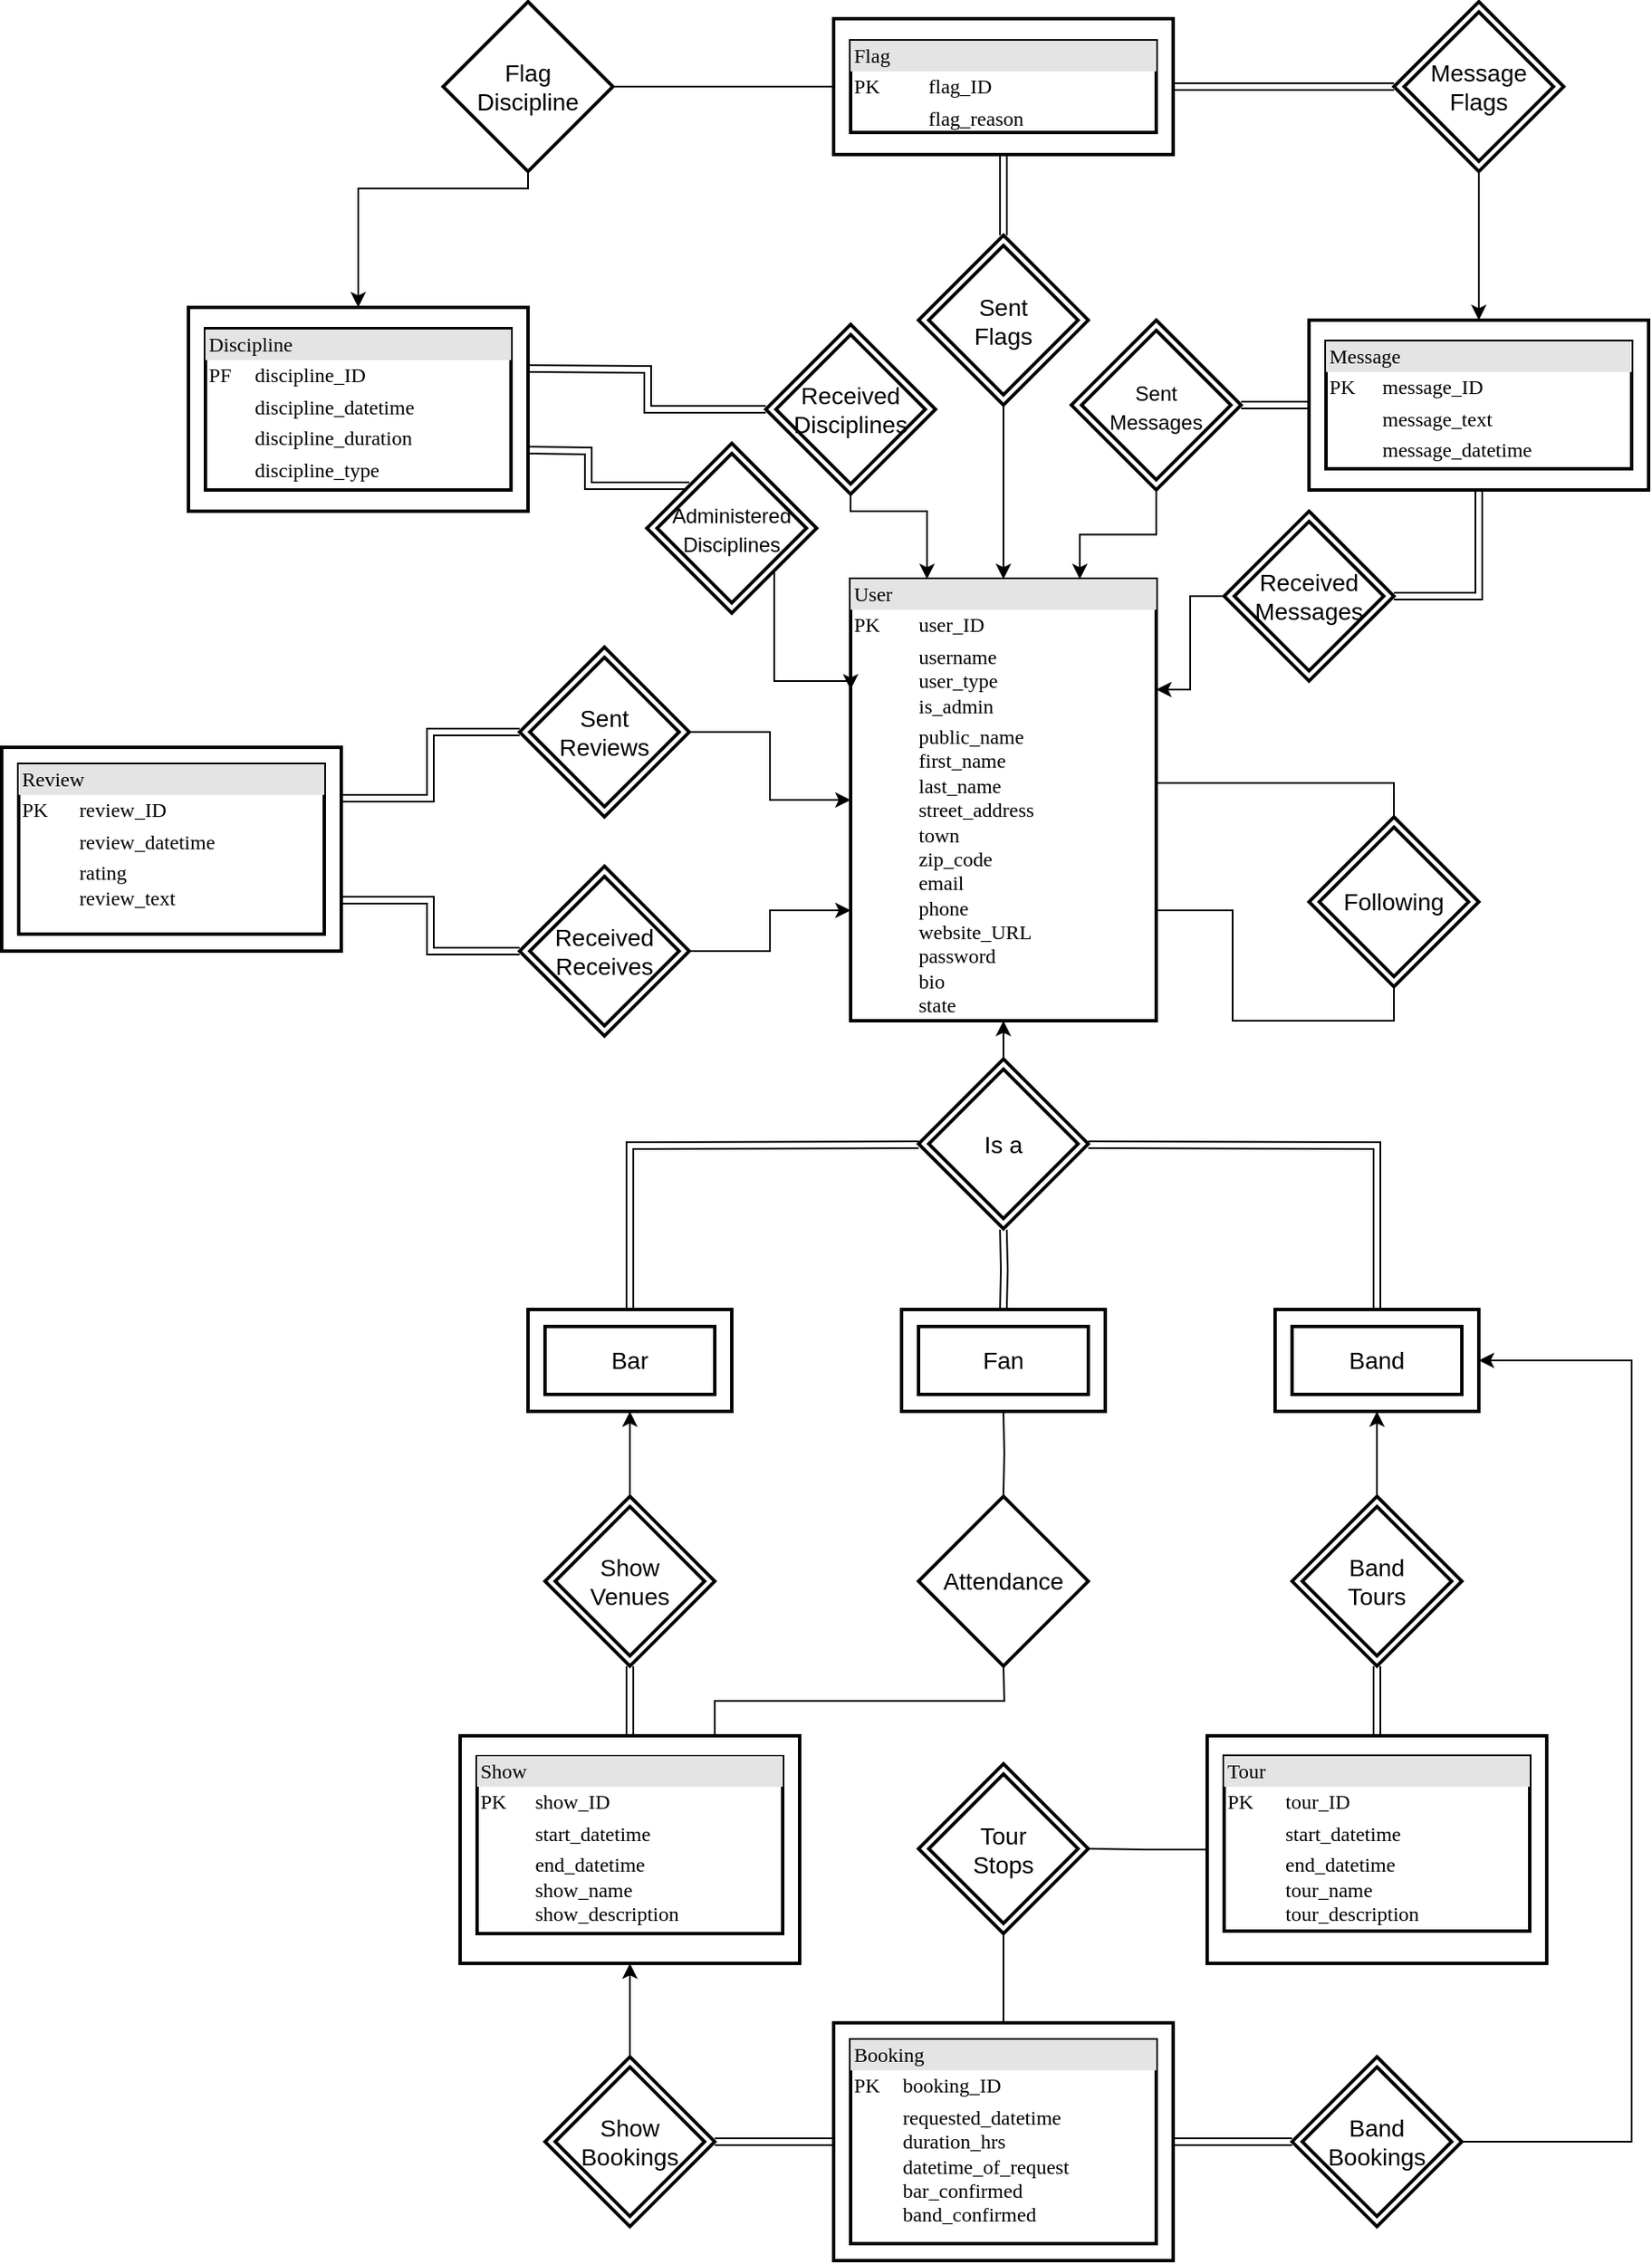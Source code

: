<mxfile pages="1" version="11.2.5" type="device"><diagram name="Page-1" id="2ca16b54-16f6-2749-3443-fa8db7711227"><mxGraphModel dx="2046" dy="1492" grid="1" gridSize="10" guides="1" tooltips="1" connect="1" arrows="1" fold="1" page="1" pageScale="1" pageWidth="1100" pageHeight="850" background="#ffffff" math="0" shadow="0"><root><mxCell id="0"/><mxCell id="1" parent="0"/><mxCell id="hTIE1v8_ieLj_Vp5C5kN-64" style="edgeStyle=orthogonalEdgeStyle;rounded=0;orthogonalLoop=1;jettySize=auto;html=1;exitX=0.5;exitY=1;exitDx=0;exitDy=0;entryX=0.5;entryY=1;entryDx=0;entryDy=0;startArrow=classic;startFill=1;endArrow=none;endFill=0;strokeColor=#000000;" parent="1" source="HLiwEmPvz7JreT5NCyTF-41" target="hTIE1v8_ieLj_Vp5C5kN-63" edge="1"><mxGeometry relative="1" as="geometry"/></mxCell><mxCell id="hTIE1v8_ieLj_Vp5C5kN-43" style="edgeStyle=orthogonalEdgeStyle;rounded=0;orthogonalLoop=1;jettySize=auto;html=1;exitX=0;exitY=0.5;exitDx=0;exitDy=0;entryX=1;entryY=0.5;entryDx=0;entryDy=0;endArrow=none;endFill=0;shape=link;" parent="1" source="uCFvu2t1ZNGnuXDqTGb5-3" edge="1"><mxGeometry relative="1" as="geometry"><mxPoint x="-230" y="-462.5" as="targetPoint"/></mxGeometry></mxCell><mxCell id="HLiwEmPvz7JreT5NCyTF-99" style="edgeStyle=orthogonalEdgeStyle;rounded=0;orthogonalLoop=1;jettySize=auto;html=1;exitX=0;exitY=0.5;exitDx=0;exitDy=0;entryX=1;entryY=0.5;entryDx=0;entryDy=0;endArrow=none;endFill=0;startArrow=classic;startFill=1;" parent="1" source="2ed32ef02a7f4228-8" target="HLiwEmPvz7JreT5NCyTF-88" edge="1"><mxGeometry relative="1" as="geometry"/></mxCell><mxCell id="HLiwEmPvz7JreT5NCyTF-100" style="edgeStyle=orthogonalEdgeStyle;rounded=0;orthogonalLoop=1;jettySize=auto;html=1;exitX=0;exitY=0.75;exitDx=0;exitDy=0;entryX=1;entryY=0.5;entryDx=0;entryDy=0;endArrow=none;endFill=0;startArrow=classic;startFill=1;" parent="1" source="2ed32ef02a7f4228-8" target="hTIE1v8_ieLj_Vp5C5kN-60" edge="1"><mxGeometry relative="1" as="geometry"/></mxCell><mxCell id="2ed32ef02a7f4228-8" value="&lt;div style=&quot;box-sizing: border-box ; width: 100% ; background: #e4e4e4 ; padding: 2px&quot;&gt;User&lt;/div&gt;&lt;table style=&quot;width: 100% ; font-size: 1em&quot; cellpadding=&quot;2&quot; cellspacing=&quot;0&quot;&gt;&lt;tbody&gt;&lt;tr&gt;&lt;td&gt;PK&lt;/td&gt;&lt;td&gt;user_ID&lt;/td&gt;&lt;/tr&gt;&lt;tr&gt;&lt;td&gt;&lt;br&gt;&lt;/td&gt;&lt;td&gt;username&lt;br&gt;user_type&lt;br&gt;is_admin&lt;/td&gt;&lt;/tr&gt;&lt;tr&gt;&lt;td&gt;&lt;/td&gt;&lt;td&gt;public_name&lt;br&gt;first_name&lt;br&gt;last_name&lt;br&gt;street_address&lt;br&gt;town&lt;br&gt;zip_code&lt;br&gt;email&lt;br&gt;phone&lt;br&gt;website_URL&lt;br&gt;password&lt;br&gt;bio&lt;br&gt;state&lt;/td&gt;&lt;/tr&gt;&lt;tr&gt;&lt;td&gt;&lt;/td&gt;&lt;td&gt;&lt;/td&gt;&lt;/tr&gt;&lt;/tbody&gt;&lt;/table&gt;" style="verticalAlign=top;align=left;overflow=fill;html=1;rounded=0;shadow=0;comic=0;labelBackgroundColor=none;strokeColor=#000000;strokeWidth=2;fillColor=#ffffff;fontFamily=Verdana;fontSize=12;fontColor=#000000;" parent="1" vertex="1"><mxGeometry x="-460" y="-360" width="180" height="260" as="geometry"/></mxCell><mxCell id="hTIE1v8_ieLj_Vp5C5kN-73" style="edgeStyle=orthogonalEdgeStyle;shape=link;rounded=0;orthogonalLoop=1;jettySize=auto;html=1;exitX=1;exitY=0.5;exitDx=0;exitDy=0;entryX=0;entryY=0.5;entryDx=0;entryDy=0;startArrow=none;startFill=0;endArrow=classic;endFill=1;strokeColor=#000000;" parent="1" source="HLiwEmPvz7JreT5NCyTF-69" target="hTIE1v8_ieLj_Vp5C5kN-72" edge="1"><mxGeometry relative="1" as="geometry"/></mxCell><mxCell id="9pDllGuzuMR2mAoj5SQd-7" style="edgeStyle=orthogonalEdgeStyle;rounded=0;orthogonalLoop=1;jettySize=auto;html=1;exitX=0.5;exitY=0;exitDx=0;exitDy=0;endArrow=none;endFill=0;startArrow=classic;startFill=1;entryX=0.5;entryY=1;entryDx=0;entryDy=0;" parent="1" source="HLiwEmPvz7JreT5NCyTF-47" target="9pDllGuzuMR2mAoj5SQd-10" edge="1"><mxGeometry relative="1" as="geometry"><mxPoint x="-650" y="-580" as="targetPoint"/><Array as="points"><mxPoint x="-750" y="-590"/><mxPoint x="-650" y="-590"/></Array></mxGeometry></mxCell><mxCell id="hTIE1v8_ieLj_Vp5C5kN-87" style="edgeStyle=orthogonalEdgeStyle;rounded=0;orthogonalLoop=1;jettySize=auto;html=1;exitX=0.75;exitY=0;exitDx=0;exitDy=0;entryX=0.5;entryY=1;entryDx=0;entryDy=0;startArrow=none;startFill=0;endArrow=none;endFill=0;strokeColor=#000000;" parent="1" source="HLiwEmPvz7JreT5NCyTF-63" edge="1"><mxGeometry relative="1" as="geometry"><mxPoint x="-370" y="279" as="targetPoint"/></mxGeometry></mxCell><mxCell id="hTIE1v8_ieLj_Vp5C5kN-79" style="edgeStyle=orthogonalEdgeStyle;rounded=0;orthogonalLoop=1;jettySize=auto;html=1;exitX=0.5;exitY=0;exitDx=0;exitDy=0;entryX=0.5;entryY=1;entryDx=0;entryDy=0;startArrow=none;startFill=0;endArrow=classic;endFill=1;strokeColor=#000000;shape=link;" parent="1" source="HLiwEmPvz7JreT5NCyTF-65" target="hTIE1v8_ieLj_Vp5C5kN-76" edge="1"><mxGeometry relative="1" as="geometry"/></mxCell><mxCell id="hTIE1v8_ieLj_Vp5C5kN-81" style="edgeStyle=orthogonalEdgeStyle;rounded=0;orthogonalLoop=1;jettySize=auto;html=1;exitX=0;exitY=0.5;exitDx=0;exitDy=0;entryX=1;entryY=0.5;entryDx=0;entryDy=0;startArrow=none;startFill=0;endArrow=none;endFill=0;strokeColor=#000000;" parent="1" source="HLiwEmPvz7JreT5NCyTF-65" target="hTIE1v8_ieLj_Vp5C5kN-80" edge="1"><mxGeometry relative="1" as="geometry"/></mxCell><mxCell id="hTIE1v8_ieLj_Vp5C5kN-66" style="edgeStyle=orthogonalEdgeStyle;rounded=0;orthogonalLoop=1;jettySize=auto;html=1;exitX=0.5;exitY=1;exitDx=0;exitDy=0;entryX=0.5;entryY=0;entryDx=0;entryDy=0;startArrow=classic;startFill=1;endArrow=none;endFill=0;strokeColor=#000000;" parent="1" source="HLiwEmPvz7JreT5NCyTF-59" target="hTIE1v8_ieLj_Vp5C5kN-62" edge="1"><mxGeometry relative="1" as="geometry"/></mxCell><mxCell id="hTIE1v8_ieLj_Vp5C5kN-75" style="edgeStyle=orthogonalEdgeStyle;rounded=0;orthogonalLoop=1;jettySize=auto;html=1;exitX=1;exitY=0.5;exitDx=0;exitDy=0;entryX=1;entryY=0.5;entryDx=0;entryDy=0;startArrow=classic;startFill=1;endArrow=none;endFill=0;strokeColor=#000000;" parent="1" source="HLiwEmPvz7JreT5NCyTF-60" target="hTIE1v8_ieLj_Vp5C5kN-72" edge="1"><mxGeometry relative="1" as="geometry"><Array as="points"><mxPoint y="100"/><mxPoint y="560"/></Array></mxGeometry></mxCell><mxCell id="hTIE1v8_ieLj_Vp5C5kN-57" style="edgeStyle=orthogonalEdgeStyle;rounded=0;orthogonalLoop=1;jettySize=auto;html=1;exitX=0.5;exitY=1;exitDx=0;exitDy=0;entryX=0.25;entryY=0;entryDx=0;entryDy=0;startArrow=none;startFill=0;endArrow=classic;endFill=1;" parent="1" source="hTIE1v8_ieLj_Vp5C5kN-48" target="2ed32ef02a7f4228-8" edge="1"><mxGeometry relative="1" as="geometry"><Array as="points"><mxPoint x="-460" y="-400"/><mxPoint x="-415" y="-400"/></Array></mxGeometry></mxCell><mxCell id="hTIE1v8_ieLj_Vp5C5kN-48" value="Received&lt;br&gt;Disciplines" style="shape=rhombus;double=1;strokeWidth=2;fontSize=17;perimeter=rhombusPerimeter;whiteSpace=wrap;html=1;align=center;fontSize=14;" parent="1" vertex="1"><mxGeometry x="-510" y="-510" width="100" height="100" as="geometry"/></mxCell><mxCell id="hTIE1v8_ieLj_Vp5C5kN-58" style="edgeStyle=orthogonalEdgeStyle;rounded=0;orthogonalLoop=1;jettySize=auto;html=1;exitX=0.5;exitY=1;exitDx=0;exitDy=0;entryX=0.75;entryY=0;entryDx=0;entryDy=0;startArrow=none;startFill=0;endArrow=classic;endFill=1;" parent="1" source="hTIE1v8_ieLj_Vp5C5kN-49" target="2ed32ef02a7f4228-8" edge="1"><mxGeometry relative="1" as="geometry"/></mxCell><mxCell id="hTIE1v8_ieLj_Vp5C5kN-49" value="&lt;font style=&quot;font-size: 12px&quot;&gt;Sent&lt;br&gt;Messages&lt;/font&gt;" style="shape=rhombus;double=1;strokeWidth=2;fontSize=17;perimeter=rhombusPerimeter;whiteSpace=wrap;html=1;align=center;fontSize=14;" parent="1" vertex="1"><mxGeometry x="-330" y="-512.5" width="100" height="100" as="geometry"/></mxCell><mxCell id="hTIE1v8_ieLj_Vp5C5kN-51" style="edgeStyle=orthogonalEdgeStyle;rounded=0;orthogonalLoop=1;jettySize=auto;html=1;exitX=0.5;exitY=0;exitDx=0;exitDy=0;entryX=0.5;entryY=1;entryDx=0;entryDy=0;endArrow=classic;endFill=1;strokeColor=#000000;" parent="1" target="2ed32ef02a7f4228-8" edge="1"><mxGeometry relative="1" as="geometry"><mxPoint x="-370" y="-77" as="sourcePoint"/></mxGeometry></mxCell><mxCell id="hTIE1v8_ieLj_Vp5C5kN-52" style="edgeStyle=orthogonalEdgeStyle;rounded=0;orthogonalLoop=1;jettySize=auto;html=1;exitX=0.5;exitY=1;exitDx=0;exitDy=0;entryX=0.5;entryY=0;entryDx=0;entryDy=0;endArrow=classic;endFill=1;shape=link;" parent="1" target="HLiwEmPvz7JreT5NCyTF-57" edge="1"><mxGeometry relative="1" as="geometry"><mxPoint x="-370" y="23" as="sourcePoint"/></mxGeometry></mxCell><mxCell id="hTIE1v8_ieLj_Vp5C5kN-53" style="edgeStyle=orthogonalEdgeStyle;rounded=0;orthogonalLoop=1;jettySize=auto;html=1;exitX=0;exitY=0.5;exitDx=0;exitDy=0;entryX=0.5;entryY=0;entryDx=0;entryDy=0;endArrow=classic;endFill=1;shape=link;" parent="1" target="HLiwEmPvz7JreT5NCyTF-59" edge="1"><mxGeometry relative="1" as="geometry"><mxPoint x="-420" y="-27" as="sourcePoint"/></mxGeometry></mxCell><mxCell id="hTIE1v8_ieLj_Vp5C5kN-54" style="edgeStyle=orthogonalEdgeStyle;rounded=0;orthogonalLoop=1;jettySize=auto;html=1;exitX=1;exitY=0.5;exitDx=0;exitDy=0;entryX=0.5;entryY=0;entryDx=0;entryDy=0;endArrow=classic;endFill=1;shape=link;" parent="1" target="HLiwEmPvz7JreT5NCyTF-60" edge="1"><mxGeometry relative="1" as="geometry"><mxPoint x="-320" y="-27" as="sourcePoint"/></mxGeometry></mxCell><mxCell id="hTIE1v8_ieLj_Vp5C5kN-59" value="Is a" style="shape=rhombus;double=1;strokeWidth=2;fontSize=17;perimeter=rhombusPerimeter;whiteSpace=wrap;html=1;align=center;fontSize=14;" parent="1" vertex="1"><mxGeometry x="-420" y="-77.5" width="100" height="100" as="geometry"/></mxCell><mxCell id="HLiwEmPvz7JreT5NCyTF-93" style="edgeStyle=orthogonalEdgeStyle;shape=link;rounded=0;orthogonalLoop=1;jettySize=auto;html=1;exitX=0;exitY=0.5;exitDx=0;exitDy=0;entryX=0;entryY=0.25;entryDx=0;entryDy=0;" parent="1" source="hTIE1v8_ieLj_Vp5C5kN-60" target="HLiwEmPvz7JreT5NCyTF-40" edge="1"><mxGeometry relative="1" as="geometry"/></mxCell><mxCell id="hTIE1v8_ieLj_Vp5C5kN-60" value="Received&lt;br&gt;Receives" style="shape=rhombus;double=1;strokeWidth=2;fontSize=17;perimeter=rhombusPerimeter;whiteSpace=wrap;html=1;align=center;fontSize=14;" parent="1" vertex="1"><mxGeometry x="-655" y="-191" width="100" height="100" as="geometry"/></mxCell><mxCell id="HLiwEmPvz7JreT5NCyTF-107" style="edgeStyle=orthogonalEdgeStyle;rounded=0;orthogonalLoop=1;jettySize=auto;html=1;exitX=0.5;exitY=1;exitDx=0;exitDy=0;entryX=1;entryY=0.75;entryDx=0;entryDy=0;startArrow=none;startFill=0;endArrow=none;endFill=0;" parent="1" source="hTIE1v8_ieLj_Vp5C5kN-61" target="2ed32ef02a7f4228-8" edge="1"><mxGeometry relative="1" as="geometry"/></mxCell><mxCell id="HLiwEmPvz7JreT5NCyTF-108" style="edgeStyle=orthogonalEdgeStyle;rounded=0;orthogonalLoop=1;jettySize=auto;html=1;exitX=0.5;exitY=0;exitDx=0;exitDy=0;entryX=1;entryY=0.5;entryDx=0;entryDy=0;startArrow=none;startFill=0;endArrow=none;endFill=0;" parent="1" source="hTIE1v8_ieLj_Vp5C5kN-61" target="2ed32ef02a7f4228-8" edge="1"><mxGeometry relative="1" as="geometry"><Array as="points"><mxPoint x="-140" y="-240"/></Array></mxGeometry></mxCell><mxCell id="hTIE1v8_ieLj_Vp5C5kN-61" value="Following" style="shape=rhombus;double=1;strokeWidth=2;fontSize=17;perimeter=rhombusPerimeter;whiteSpace=wrap;html=1;align=center;fontSize=14;" parent="1" vertex="1"><mxGeometry x="-190" y="-220" width="100" height="100" as="geometry"/></mxCell><mxCell id="hTIE1v8_ieLj_Vp5C5kN-68" style="edgeStyle=orthogonalEdgeStyle;shape=link;rounded=0;orthogonalLoop=1;jettySize=auto;html=1;exitX=0.5;exitY=1;exitDx=0;exitDy=0;entryX=0.5;entryY=0;entryDx=0;entryDy=0;startArrow=classic;startFill=1;endArrow=none;endFill=0;strokeColor=#000000;" parent="1" source="hTIE1v8_ieLj_Vp5C5kN-62" target="HLiwEmPvz7JreT5NCyTF-63" edge="1"><mxGeometry relative="1" as="geometry"/></mxCell><mxCell id="hTIE1v8_ieLj_Vp5C5kN-62" value="Show&lt;br&gt;Venues" style="shape=rhombus;double=1;strokeWidth=2;fontSize=17;perimeter=rhombusPerimeter;whiteSpace=wrap;html=1;align=center;fontSize=14;" parent="1" vertex="1"><mxGeometry x="-640" y="180" width="100" height="100" as="geometry"/></mxCell><mxCell id="9pDllGuzuMR2mAoj5SQd-5" style="edgeStyle=orthogonalEdgeStyle;rounded=0;orthogonalLoop=1;jettySize=auto;html=1;exitX=0;exitY=0.5;exitDx=0;exitDy=0;entryX=1;entryY=0.5;entryDx=0;entryDy=0;endArrow=none;endFill=0;shape=link;" parent="1" source="hTIE1v8_ieLj_Vp5C5kN-63" target="HLiwEmPvz7JreT5NCyTF-50" edge="1"><mxGeometry relative="1" as="geometry"/></mxCell><mxCell id="hTIE1v8_ieLj_Vp5C5kN-63" value="Message&lt;br&gt;Flags" style="shape=rhombus;double=1;strokeWidth=2;fontSize=17;perimeter=rhombusPerimeter;whiteSpace=wrap;html=1;align=center;fontSize=14;" parent="1" vertex="1"><mxGeometry x="-140" y="-700" width="100" height="100" as="geometry"/></mxCell><mxCell id="hTIE1v8_ieLj_Vp5C5kN-70" style="edgeStyle=orthogonalEdgeStyle;rounded=0;orthogonalLoop=1;jettySize=auto;html=1;exitX=0.5;exitY=0;exitDx=0;exitDy=0;entryX=0.5;entryY=1;entryDx=0;entryDy=0;startArrow=none;startFill=0;endArrow=classic;endFill=1;strokeColor=#000000;" parent="1" source="hTIE1v8_ieLj_Vp5C5kN-69" target="HLiwEmPvz7JreT5NCyTF-63" edge="1"><mxGeometry relative="1" as="geometry"/></mxCell><mxCell id="hTIE1v8_ieLj_Vp5C5kN-71" style="edgeStyle=orthogonalEdgeStyle;rounded=0;orthogonalLoop=1;jettySize=auto;html=1;exitX=1;exitY=0.5;exitDx=0;exitDy=0;entryX=0;entryY=0.5;entryDx=0;entryDy=0;startArrow=none;startFill=0;endArrow=classic;endFill=1;strokeColor=#000000;shape=link;" parent="1" source="hTIE1v8_ieLj_Vp5C5kN-69" target="HLiwEmPvz7JreT5NCyTF-69" edge="1"><mxGeometry relative="1" as="geometry"/></mxCell><mxCell id="hTIE1v8_ieLj_Vp5C5kN-69" value="Show&lt;br&gt;Bookings" style="shape=rhombus;double=1;strokeWidth=2;fontSize=17;perimeter=rhombusPerimeter;whiteSpace=wrap;html=1;align=center;fontSize=14;" parent="1" vertex="1"><mxGeometry x="-640" y="510" width="100" height="100" as="geometry"/></mxCell><mxCell id="hTIE1v8_ieLj_Vp5C5kN-72" value="Band&lt;br&gt;Bookings" style="shape=rhombus;double=1;strokeWidth=2;fontSize=17;perimeter=rhombusPerimeter;whiteSpace=wrap;html=1;align=center;fontSize=14;" parent="1" vertex="1"><mxGeometry x="-200" y="510" width="100" height="100" as="geometry"/></mxCell><mxCell id="hTIE1v8_ieLj_Vp5C5kN-78" style="edgeStyle=orthogonalEdgeStyle;rounded=0;orthogonalLoop=1;jettySize=auto;html=1;exitX=0.5;exitY=0;exitDx=0;exitDy=0;entryX=0.5;entryY=1;entryDx=0;entryDy=0;startArrow=none;startFill=0;endArrow=classic;endFill=1;strokeColor=#000000;" parent="1" source="hTIE1v8_ieLj_Vp5C5kN-76" target="HLiwEmPvz7JreT5NCyTF-60" edge="1"><mxGeometry relative="1" as="geometry"/></mxCell><mxCell id="hTIE1v8_ieLj_Vp5C5kN-76" value="Band&lt;br&gt;Tours" style="shape=rhombus;double=1;strokeWidth=2;fontSize=17;perimeter=rhombusPerimeter;whiteSpace=wrap;html=1;align=center;fontSize=14;" parent="1" vertex="1"><mxGeometry x="-200" y="180" width="100" height="100" as="geometry"/></mxCell><mxCell id="hTIE1v8_ieLj_Vp5C5kN-80" value="Tour&lt;br&gt;Stops" style="shape=rhombus;double=1;strokeWidth=2;fontSize=17;perimeter=rhombusPerimeter;whiteSpace=wrap;html=1;align=center;fontSize=14;" parent="1" vertex="1"><mxGeometry x="-420" y="337.5" width="100" height="100" as="geometry"/></mxCell><mxCell id="hTIE1v8_ieLj_Vp5C5kN-88" style="edgeStyle=orthogonalEdgeStyle;rounded=0;orthogonalLoop=1;jettySize=auto;html=1;exitX=0.5;exitY=0;exitDx=0;exitDy=0;entryX=0.5;entryY=1;entryDx=0;entryDy=0;startArrow=none;startFill=0;endArrow=none;endFill=0;strokeColor=#000000;" parent="1" target="HLiwEmPvz7JreT5NCyTF-57" edge="1"><mxGeometry relative="1" as="geometry"><mxPoint x="-370" y="179" as="sourcePoint"/></mxGeometry></mxCell><mxCell id="hTIE1v8_ieLj_Vp5C5kN-89" value="Attendance" style="shape=rhombus;strokeWidth=2;fontSize=17;perimeter=rhombusPerimeter;whiteSpace=wrap;html=1;align=center;fontSize=14;" parent="1" vertex="1"><mxGeometry x="-420" y="180" width="100" height="100" as="geometry"/></mxCell><mxCell id="9pDllGuzuMR2mAoj5SQd-8" style="edgeStyle=orthogonalEdgeStyle;rounded=0;orthogonalLoop=1;jettySize=auto;html=1;entryX=0;entryY=0.5;entryDx=0;entryDy=0;endArrow=none;endFill=0;exitX=1;exitY=0.5;exitDx=0;exitDy=0;" parent="1" source="9pDllGuzuMR2mAoj5SQd-10" target="HLiwEmPvz7JreT5NCyTF-50" edge="1"><mxGeometry relative="1" as="geometry"><mxPoint x="-570" y="-650" as="sourcePoint"/></mxGeometry></mxCell><mxCell id="9pDllGuzuMR2mAoj5SQd-10" value="Flag&lt;br&gt;Discipline" style="shape=rhombus;strokeWidth=2;fontSize=17;perimeter=rhombusPerimeter;whiteSpace=wrap;html=1;align=center;fontSize=14;" parent="1" vertex="1"><mxGeometry x="-700" y="-700" width="100" height="100" as="geometry"/></mxCell><mxCell id="HLiwEmPvz7JreT5NCyTF-72" value="" style="group" parent="1" vertex="1" connectable="0"><mxGeometry x="-210" y="70" width="120" height="60" as="geometry"/></mxCell><mxCell id="hTIE1v8_ieLj_Vp5C5kN-20" value="Band" style="strokeWidth=2;whiteSpace=wrap;html=1;align=center;fontSize=14;" parent="HLiwEmPvz7JreT5NCyTF-72" vertex="1"><mxGeometry x="10" y="10" width="100" height="40" as="geometry"/></mxCell><mxCell id="HLiwEmPvz7JreT5NCyTF-60" value="" style="rounded=0;whiteSpace=wrap;html=1;shadow=0;glass=0;comic=0;strokeColor=#000000;strokeWidth=2;fillColor=none;" parent="HLiwEmPvz7JreT5NCyTF-72" vertex="1"><mxGeometry width="120" height="60" as="geometry"/></mxCell><mxCell id="HLiwEmPvz7JreT5NCyTF-73" value="" style="group" parent="1" vertex="1" connectable="0"><mxGeometry x="-430" y="70" width="120" height="60" as="geometry"/></mxCell><mxCell id="hTIE1v8_ieLj_Vp5C5kN-19" value="Fan" style="strokeWidth=2;whiteSpace=wrap;html=1;align=center;fontSize=14;" parent="HLiwEmPvz7JreT5NCyTF-73" vertex="1"><mxGeometry x="10" y="10" width="100" height="40" as="geometry"/></mxCell><mxCell id="HLiwEmPvz7JreT5NCyTF-57" value="" style="rounded=0;whiteSpace=wrap;html=1;shadow=0;glass=0;comic=0;strokeColor=#000000;strokeWidth=2;fillColor=none;" parent="HLiwEmPvz7JreT5NCyTF-73" vertex="1"><mxGeometry width="120" height="60" as="geometry"/></mxCell><mxCell id="HLiwEmPvz7JreT5NCyTF-74" value="" style="group" parent="1" vertex="1" connectable="0"><mxGeometry x="-650" y="70" width="120" height="60" as="geometry"/></mxCell><mxCell id="hTIE1v8_ieLj_Vp5C5kN-18" value="Bar" style="strokeWidth=2;whiteSpace=wrap;html=1;align=center;fontSize=14;" parent="HLiwEmPvz7JreT5NCyTF-74" vertex="1"><mxGeometry x="10" y="10" width="100" height="40" as="geometry"/></mxCell><mxCell id="HLiwEmPvz7JreT5NCyTF-59" value="" style="rounded=0;whiteSpace=wrap;html=1;shadow=0;glass=0;comic=0;strokeColor=#000000;strokeWidth=2;fillColor=none;" parent="HLiwEmPvz7JreT5NCyTF-74" vertex="1"><mxGeometry width="120" height="60" as="geometry"/></mxCell><mxCell id="HLiwEmPvz7JreT5NCyTF-78" value="" style="group" parent="1" vertex="1" connectable="0"><mxGeometry x="-850" y="-520" width="200" height="120" as="geometry"/></mxCell><mxCell id="HLiwEmPvz7JreT5NCyTF-47" value="" style="rounded=0;whiteSpace=wrap;html=1;shadow=0;glass=0;comic=0;strokeColor=#000000;fillColor=none;aspect=fixed;" parent="HLiwEmPvz7JreT5NCyTF-78" vertex="1"><mxGeometry width="200" height="120" as="geometry"/></mxCell><mxCell id="HLiwEmPvz7JreT5NCyTF-48" value="" style="group;fontStyle=4;aspect=fixed;strokeWidth=2;strokeColor=#000000;" parent="HLiwEmPvz7JreT5NCyTF-78" vertex="1" connectable="0"><mxGeometry width="200" height="120" as="geometry"/></mxCell><mxCell id="uCFvu2t1ZNGnuXDqTGb5-9" value="&lt;div style=&quot;box-sizing: border-box ; width: 100% ; background: #e4e4e4 ; padding: 2px&quot;&gt;Discipline&lt;/div&gt;&lt;table style=&quot;width: 100% ; font-size: 1em&quot; cellpadding=&quot;2&quot; cellspacing=&quot;0&quot;&gt;&lt;tbody&gt;&lt;tr&gt;&lt;td&gt;PF&lt;/td&gt;&lt;td&gt;discipline_ID&lt;/td&gt;&lt;/tr&gt;&lt;tr&gt;&lt;td&gt;&lt;br&gt;&lt;/td&gt;&lt;td&gt;discipline_datetime&lt;br&gt;&lt;/td&gt;&lt;/tr&gt;&lt;tr&gt;&lt;td&gt;&lt;br&gt;&lt;/td&gt;&lt;td&gt;discipline_duration&lt;br&gt;&lt;/td&gt;&lt;/tr&gt;&lt;tr&gt;&lt;td&gt;&lt;br&gt;&lt;/td&gt;&lt;td&gt;discipline_type&lt;br&gt;&lt;/td&gt;&lt;/tr&gt;&lt;tr&gt;&lt;td&gt;&lt;br&gt;&lt;/td&gt;&lt;td&gt;&lt;br&gt;&lt;/td&gt;&lt;/tr&gt;&lt;tr&gt;&lt;td&gt;&lt;br&gt;&lt;/td&gt;&lt;td&gt;&lt;br&gt;&lt;/td&gt;&lt;/tr&gt;&lt;/tbody&gt;&lt;/table&gt;" style="verticalAlign=top;align=left;overflow=fill;html=1;rounded=0;shadow=0;comic=0;labelBackgroundColor=none;strokeColor=#000000;strokeWidth=2;fillColor=#ffffff;fontFamily=Verdana;fontSize=12;fontColor=#000000;aspect=fixed;" parent="HLiwEmPvz7JreT5NCyTF-78" vertex="1"><mxGeometry x="10" y="12.5" width="180" height="95" as="geometry"/></mxCell><mxCell id="HLiwEmPvz7JreT5NCyTF-79" value="" style="group" parent="1" vertex="1" connectable="0"><mxGeometry x="-190" y="-512.5" width="200" height="100" as="geometry"/></mxCell><mxCell id="HLiwEmPvz7JreT5NCyTF-77" value="" style="group" parent="HLiwEmPvz7JreT5NCyTF-79" vertex="1" connectable="0"><mxGeometry width="200" height="100" as="geometry"/></mxCell><mxCell id="HLiwEmPvz7JreT5NCyTF-45" value="" style="group;strokeColor=#000000;" parent="HLiwEmPvz7JreT5NCyTF-77" vertex="1" connectable="0"><mxGeometry width="200" height="100" as="geometry"/></mxCell><mxCell id="HLiwEmPvz7JreT5NCyTF-41" value="" style="rounded=0;whiteSpace=wrap;html=1;shadow=0;glass=0;comic=0;direction=west;strokeWidth=2;" parent="HLiwEmPvz7JreT5NCyTF-77" vertex="1"><mxGeometry width="200" height="100" as="geometry"/></mxCell><mxCell id="uCFvu2t1ZNGnuXDqTGb5-3" value="&lt;div style=&quot;box-sizing: border-box ; width: 100% ; background: #e4e4e4 ; padding: 2px&quot;&gt;Message&lt;/div&gt;&lt;table style=&quot;width: 100% ; font-size: 1em&quot; cellpadding=&quot;2&quot; cellspacing=&quot;0&quot;&gt;&lt;tbody&gt;&lt;tr&gt;&lt;td&gt;PK&lt;/td&gt;&lt;td&gt;message_ID&lt;/td&gt;&lt;/tr&gt;&lt;tr&gt;&lt;td&gt;&lt;br&gt;&lt;/td&gt;&lt;td&gt;message_text&lt;/td&gt;&lt;/tr&gt;&lt;tr&gt;&lt;td&gt;&lt;br&gt;&lt;/td&gt;&lt;td&gt;message_datetime&lt;br&gt;&lt;/td&gt;&lt;/tr&gt;&lt;tr&gt;&lt;td&gt;&lt;br&gt;&lt;/td&gt;&lt;td&gt;&lt;br&gt;&lt;/td&gt;&lt;/tr&gt;&lt;tr&gt;&lt;td&gt;&lt;br&gt;&lt;/td&gt;&lt;td&gt;&lt;br&gt;&lt;/td&gt;&lt;/tr&gt;&lt;/tbody&gt;&lt;/table&gt;" style="verticalAlign=top;align=left;overflow=fill;html=1;rounded=0;shadow=0;comic=0;labelBackgroundColor=none;strokeColor=#000000;strokeWidth=2;fillColor=#ffffff;fontFamily=Verdana;fontSize=12;fontColor=#000000;perimeterSpacing=0;glass=0;portConstraintRotation=0;" parent="HLiwEmPvz7JreT5NCyTF-77" vertex="1"><mxGeometry x="10" y="12.5" width="180" height="75" as="geometry"/></mxCell><mxCell id="HLiwEmPvz7JreT5NCyTF-80" value="" style="group" parent="1" vertex="1" connectable="0"><mxGeometry x="-960" y="-261" width="200" height="120" as="geometry"/></mxCell><mxCell id="HLiwEmPvz7JreT5NCyTF-40" value="" style="rounded=0;whiteSpace=wrap;html=1;shadow=0;glass=0;comic=0;direction=west;strokeWidth=2;" parent="HLiwEmPvz7JreT5NCyTF-80" vertex="1"><mxGeometry width="200" height="120" as="geometry"/></mxCell><mxCell id="uCFvu2t1ZNGnuXDqTGb5-2" value="&lt;div style=&quot;box-sizing: border-box ; width: 100% ; background: #e4e4e4 ; padding: 2px&quot;&gt;Review&lt;/div&gt;&lt;table style=&quot;width: 100% ; font-size: 1em&quot; cellpadding=&quot;2&quot; cellspacing=&quot;0&quot;&gt;&lt;tbody&gt;&lt;tr&gt;&lt;td&gt;PK&lt;/td&gt;&lt;td&gt;review_ID&lt;/td&gt;&lt;/tr&gt;&lt;tr&gt;&lt;td&gt;&lt;br&gt;&lt;/td&gt;&lt;td&gt;review_datetime&lt;/td&gt;&lt;/tr&gt;&lt;tr&gt;&lt;td&gt;&lt;br&gt;&lt;/td&gt;&lt;td&gt;rating&lt;br&gt;review_text&lt;br&gt;&lt;br&gt;&lt;/td&gt;&lt;/tr&gt;&lt;tr&gt;&lt;td&gt;&lt;br&gt;&lt;/td&gt;&lt;td&gt;&lt;br&gt;&lt;/td&gt;&lt;/tr&gt;&lt;tr&gt;&lt;td&gt;&lt;br&gt;&lt;/td&gt;&lt;td&gt;&lt;br&gt;&lt;/td&gt;&lt;/tr&gt;&lt;/tbody&gt;&lt;/table&gt;" style="verticalAlign=top;align=left;overflow=fill;html=1;rounded=0;shadow=0;comic=0;labelBackgroundColor=none;strokeColor=#000000;strokeWidth=2;fillColor=#ffffff;fontFamily=Verdana;fontSize=12;fontColor=#000000;" parent="HLiwEmPvz7JreT5NCyTF-80" vertex="1"><mxGeometry x="10" y="10" width="180" height="100" as="geometry"/></mxCell><mxCell id="HLiwEmPvz7JreT5NCyTF-81" value="" style="group" parent="1" vertex="1" connectable="0"><mxGeometry x="-470" y="-690" width="200" height="80" as="geometry"/></mxCell><mxCell id="uCFvu2t1ZNGnuXDqTGb5-8" value="&lt;div style=&quot;box-sizing: border-box ; width: 100% ; background: #e4e4e4 ; padding: 2px&quot;&gt;Flag&lt;/div&gt;&lt;table style=&quot;width: 100% ; font-size: 1em&quot; cellpadding=&quot;2&quot; cellspacing=&quot;0&quot;&gt;&lt;tbody&gt;&lt;tr&gt;&lt;td&gt;PK&lt;/td&gt;&lt;td&gt;flag_ID&lt;/td&gt;&lt;/tr&gt;&lt;tr&gt;&lt;td&gt;&lt;br&gt;&lt;/td&gt;&lt;td&gt;flag_reason&lt;/td&gt;&lt;/tr&gt;&lt;tr&gt;&lt;td&gt;&lt;br&gt;&lt;/td&gt;&lt;td&gt;&lt;br&gt;&lt;/td&gt;&lt;/tr&gt;&lt;tr&gt;&lt;td&gt;&lt;br&gt;&lt;/td&gt;&lt;td&gt;&lt;br&gt;&lt;/td&gt;&lt;/tr&gt;&lt;tr&gt;&lt;td&gt;&lt;br&gt;&lt;/td&gt;&lt;td&gt;&lt;br&gt;&lt;/td&gt;&lt;/tr&gt;&lt;/tbody&gt;&lt;/table&gt;" style="verticalAlign=top;align=left;overflow=fill;html=1;rounded=0;shadow=0;comic=0;labelBackgroundColor=none;strokeColor=#000000;strokeWidth=2;fillColor=#ffffff;fontFamily=Verdana;fontSize=12;fontColor=#000000;" parent="HLiwEmPvz7JreT5NCyTF-81" vertex="1"><mxGeometry x="10" y="13" width="180" height="54" as="geometry"/></mxCell><mxCell id="HLiwEmPvz7JreT5NCyTF-50" value="" style="rounded=0;whiteSpace=wrap;html=1;shadow=0;glass=0;comic=0;strokeColor=#000000;fillColor=none;strokeWidth=2;" parent="HLiwEmPvz7JreT5NCyTF-81" vertex="1"><mxGeometry width="200" height="80" as="geometry"/></mxCell><mxCell id="HLiwEmPvz7JreT5NCyTF-86" style="edgeStyle=orthogonalEdgeStyle;rounded=0;orthogonalLoop=1;jettySize=auto;html=1;exitX=0.5;exitY=0;exitDx=0;exitDy=0;entryX=0.5;entryY=1;entryDx=0;entryDy=0;shape=link;" parent="1" source="HLiwEmPvz7JreT5NCyTF-85" target="HLiwEmPvz7JreT5NCyTF-50" edge="1"><mxGeometry relative="1" as="geometry"/></mxCell><mxCell id="HLiwEmPvz7JreT5NCyTF-87" style="edgeStyle=orthogonalEdgeStyle;rounded=0;orthogonalLoop=1;jettySize=auto;html=1;exitX=0.5;exitY=1;exitDx=0;exitDy=0;entryX=0.5;entryY=0;entryDx=0;entryDy=0;" parent="1" source="HLiwEmPvz7JreT5NCyTF-85" target="2ed32ef02a7f4228-8" edge="1"><mxGeometry relative="1" as="geometry"/></mxCell><mxCell id="HLiwEmPvz7JreT5NCyTF-85" value="Sent&lt;br&gt;Flags" style="shape=rhombus;double=1;strokeWidth=2;fontSize=17;perimeter=rhombusPerimeter;whiteSpace=wrap;html=1;align=center;fontSize=14;" parent="1" vertex="1"><mxGeometry x="-420" y="-562.5" width="100" height="100" as="geometry"/></mxCell><mxCell id="HLiwEmPvz7JreT5NCyTF-92" style="edgeStyle=orthogonalEdgeStyle;rounded=0;orthogonalLoop=1;jettySize=auto;html=1;exitX=0;exitY=0.5;exitDx=0;exitDy=0;entryX=0;entryY=0.75;entryDx=0;entryDy=0;shape=link;" parent="1" source="HLiwEmPvz7JreT5NCyTF-88" target="HLiwEmPvz7JreT5NCyTF-40" edge="1"><mxGeometry relative="1" as="geometry"/></mxCell><mxCell id="HLiwEmPvz7JreT5NCyTF-88" value="Sent&lt;br&gt;Reviews" style="shape=rhombus;double=1;strokeWidth=2;fontSize=17;perimeter=rhombusPerimeter;whiteSpace=wrap;html=1;align=center;fontSize=14;" parent="1" vertex="1"><mxGeometry x="-655" y="-320" width="100" height="100" as="geometry"/></mxCell><mxCell id="HLiwEmPvz7JreT5NCyTF-102" style="edgeStyle=orthogonalEdgeStyle;rounded=0;orthogonalLoop=1;jettySize=auto;html=1;entryX=0;entryY=0.5;entryDx=0;entryDy=0;startArrow=classic;startFill=1;endArrow=none;endFill=0;shape=link;" parent="1" target="hTIE1v8_ieLj_Vp5C5kN-48" edge="1"><mxGeometry relative="1" as="geometry"><mxPoint x="-650" y="-484" as="sourcePoint"/></mxGeometry></mxCell><mxCell id="HLiwEmPvz7JreT5NCyTF-104" style="edgeStyle=orthogonalEdgeStyle;shape=link;rounded=0;orthogonalLoop=1;jettySize=auto;html=1;exitX=0;exitY=0;exitDx=0;exitDy=0;startArrow=classic;startFill=1;endArrow=none;endFill=0;" parent="1" source="HLiwEmPvz7JreT5NCyTF-103" edge="1"><mxGeometry relative="1" as="geometry"><mxPoint x="-650" y="-436" as="targetPoint"/></mxGeometry></mxCell><mxCell id="HLiwEmPvz7JreT5NCyTF-105" style="edgeStyle=orthogonalEdgeStyle;rounded=0;orthogonalLoop=1;jettySize=auto;html=1;exitX=1;exitY=1;exitDx=0;exitDy=0;entryX=0;entryY=0.25;entryDx=0;entryDy=0;startArrow=none;startFill=0;endArrow=classic;endFill=1;" parent="1" source="HLiwEmPvz7JreT5NCyTF-103" target="2ed32ef02a7f4228-8" edge="1"><mxGeometry relative="1" as="geometry"><Array as="points"><mxPoint x="-505" y="-300"/></Array></mxGeometry></mxCell><mxCell id="HLiwEmPvz7JreT5NCyTF-103" value="&lt;font style=&quot;font-size: 12px&quot;&gt;&lt;font&gt;Administered&lt;/font&gt;&lt;br&gt;Disciplines&lt;/font&gt;" style="shape=rhombus;double=1;strokeWidth=2;fontSize=17;perimeter=rhombusPerimeter;whiteSpace=wrap;html=1;align=center;fontSize=14;" parent="1" vertex="1"><mxGeometry x="-580" y="-440" width="100" height="100" as="geometry"/></mxCell><mxCell id="HLiwEmPvz7JreT5NCyTF-110" style="edgeStyle=orthogonalEdgeStyle;rounded=0;orthogonalLoop=1;jettySize=auto;html=1;exitX=0;exitY=0.5;exitDx=0;exitDy=0;entryX=1;entryY=0.25;entryDx=0;entryDy=0;startArrow=none;startFill=0;endArrow=classic;endFill=1;" parent="1" source="HLiwEmPvz7JreT5NCyTF-109" target="2ed32ef02a7f4228-8" edge="1"><mxGeometry relative="1" as="geometry"/></mxCell><mxCell id="HLiwEmPvz7JreT5NCyTF-112" style="edgeStyle=orthogonalEdgeStyle;shape=link;rounded=0;orthogonalLoop=1;jettySize=auto;html=1;exitX=1;exitY=0.5;exitDx=0;exitDy=0;entryX=0.5;entryY=0;entryDx=0;entryDy=0;startArrow=none;startFill=0;endArrow=classic;endFill=1;" parent="1" source="HLiwEmPvz7JreT5NCyTF-109" target="HLiwEmPvz7JreT5NCyTF-41" edge="1"><mxGeometry relative="1" as="geometry"/></mxCell><mxCell id="HLiwEmPvz7JreT5NCyTF-109" value="Received&lt;br&gt;Messages" style="shape=rhombus;double=1;strokeWidth=2;fontSize=17;perimeter=rhombusPerimeter;whiteSpace=wrap;html=1;align=center;fontSize=14;" parent="1" vertex="1"><mxGeometry x="-240" y="-400" width="100" height="100" as="geometry"/></mxCell><mxCell id="lneO1dSCwbBaTDykOUxe-2" value="" style="group" parent="1" vertex="1" connectable="0"><mxGeometry x="-470" y="490" width="200" height="140" as="geometry"/></mxCell><mxCell id="HLiwEmPvz7JreT5NCyTF-69" value="" style="rounded=0;whiteSpace=wrap;html=1;shadow=0;glass=0;comic=0;strokeColor=#000000;strokeWidth=2;fillColor=none;" parent="lneO1dSCwbBaTDykOUxe-2" vertex="1"><mxGeometry width="200" height="140" as="geometry"/></mxCell><mxCell id="uCFvu2t1ZNGnuXDqTGb5-1" value="&lt;div style=&quot;box-sizing: border-box ; width: 100% ; background: #e4e4e4 ; padding: 2px&quot;&gt;Booking&lt;/div&gt;&lt;table style=&quot;width: 100% ; font-size: 1em&quot; cellpadding=&quot;2&quot; cellspacing=&quot;0&quot;&gt;&lt;tbody&gt;&lt;tr&gt;&lt;td&gt;PK&lt;/td&gt;&lt;td&gt;booking_ID&lt;/td&gt;&lt;/tr&gt;&lt;tr&gt;&lt;td&gt;&lt;/td&gt;&lt;td&gt;requested_datetime&lt;br&gt;duration_hrs&lt;br&gt;datetime_of_request&lt;br&gt;bar_confirmed&lt;br&gt;band_confirmed&lt;br&gt;&lt;/td&gt;&lt;/tr&gt;&lt;tr&gt;&lt;td&gt;&lt;br&gt;&lt;/td&gt;&lt;td&gt;&lt;br&gt;&lt;/td&gt;&lt;/tr&gt;&lt;tr&gt;&lt;td&gt;&lt;br&gt;&lt;/td&gt;&lt;td&gt;&lt;br&gt;&lt;/td&gt;&lt;/tr&gt;&lt;tr&gt;&lt;td&gt;&lt;br&gt;&lt;/td&gt;&lt;td&gt;&lt;br&gt;&lt;/td&gt;&lt;/tr&gt;&lt;/tbody&gt;&lt;/table&gt;" style="verticalAlign=top;align=left;overflow=fill;html=1;rounded=0;shadow=0;comic=0;labelBackgroundColor=none;strokeColor=#000000;strokeWidth=2;fillColor=#ffffff;fontFamily=Verdana;fontSize=12;fontColor=#000000;" parent="lneO1dSCwbBaTDykOUxe-2" vertex="1"><mxGeometry x="10" y="10" width="180" height="120" as="geometry"/></mxCell><mxCell id="lneO1dSCwbBaTDykOUxe-3" value="" style="group;fontStyle=4" parent="1" vertex="1" connectable="0"><mxGeometry x="-690" y="321" width="200" height="134" as="geometry"/></mxCell><mxCell id="lneO1dSCwbBaTDykOUxe-1" value="" style="group" parent="lneO1dSCwbBaTDykOUxe-3" vertex="1" connectable="0"><mxGeometry width="200" height="134" as="geometry"/></mxCell><mxCell id="HLiwEmPvz7JreT5NCyTF-63" value="" style="rounded=0;whiteSpace=wrap;html=1;shadow=0;glass=0;comic=0;strokeColor=#000000;strokeWidth=2;fillColor=none;" parent="lneO1dSCwbBaTDykOUxe-1" vertex="1"><mxGeometry width="200" height="134.0" as="geometry"/></mxCell><mxCell id="hTIE1v8_ieLj_Vp5C5kN-1" value="&lt;div style=&quot;box-sizing: border-box ; width: 100% ; background: #e4e4e4 ; padding: 2px&quot;&gt;Show&lt;/div&gt;&lt;table style=&quot;width: 100% ; font-size: 1em&quot; cellpadding=&quot;2&quot; cellspacing=&quot;0&quot;&gt;&lt;tbody&gt;&lt;tr&gt;&lt;td&gt;PK&lt;/td&gt;&lt;td&gt;show_ID&lt;/td&gt;&lt;/tr&gt;&lt;tr&gt;&lt;td&gt;&lt;br&gt;&lt;/td&gt;&lt;td&gt;start_datetime&lt;/td&gt;&lt;/tr&gt;&lt;tr&gt;&lt;td&gt;&lt;br&gt;&lt;/td&gt;&lt;td&gt;end_datetime&lt;br&gt;show_name&lt;br&gt;show_description&lt;/td&gt;&lt;/tr&gt;&lt;tr&gt;&lt;td&gt;&lt;br&gt;&lt;/td&gt;&lt;td&gt;&lt;br&gt;&lt;/td&gt;&lt;/tr&gt;&lt;tr&gt;&lt;td&gt;&lt;br&gt;&lt;/td&gt;&lt;td&gt;&lt;br&gt;&lt;/td&gt;&lt;/tr&gt;&lt;tr&gt;&lt;td&gt;&lt;br&gt;&lt;/td&gt;&lt;td&gt;&lt;br&gt;&lt;/td&gt;&lt;/tr&gt;&lt;/tbody&gt;&lt;/table&gt;" style="verticalAlign=top;align=left;overflow=fill;html=1;rounded=0;shadow=0;comic=0;labelBackgroundColor=none;strokeColor=#000000;strokeWidth=2;fillColor=#ffffff;fontFamily=Verdana;fontSize=12;fontColor=#000000;" parent="lneO1dSCwbBaTDykOUxe-1" vertex="1"><mxGeometry x="10" y="12.359" width="180" height="104.078" as="geometry"/></mxCell><mxCell id="nO5hUh0GRvD-v6bu8LhO-1" value="" style="group" parent="1" vertex="1" connectable="0"><mxGeometry x="-250" y="321" width="200" height="134" as="geometry"/></mxCell><mxCell id="HLiwEmPvz7JreT5NCyTF-65" value="" style="rounded=0;whiteSpace=wrap;html=1;shadow=0;glass=0;comic=0;strokeColor=#000000;strokeWidth=2;fillColor=none;" parent="nO5hUh0GRvD-v6bu8LhO-1" vertex="1"><mxGeometry width="200" height="134" as="geometry"/></mxCell><mxCell id="hTIE1v8_ieLj_Vp5C5kN-17" value="&lt;div style=&quot;box-sizing: border-box ; width: 100% ; background: #e4e4e4 ; padding: 2px&quot;&gt;Tour&lt;/div&gt;&lt;table style=&quot;width: 100% ; font-size: 1em&quot; cellpadding=&quot;2&quot; cellspacing=&quot;0&quot;&gt;&lt;tbody&gt;&lt;tr&gt;&lt;td&gt;PK&lt;/td&gt;&lt;td&gt;tour_ID&lt;/td&gt;&lt;/tr&gt;&lt;tr&gt;&lt;td&gt;&lt;br&gt;&lt;/td&gt;&lt;td&gt;start_datetime&lt;br&gt;&lt;/td&gt;&lt;/tr&gt;&lt;tr&gt;&lt;td&gt;&lt;br&gt;&lt;/td&gt;&lt;td&gt;end_datetime&lt;br&gt;tour_name&lt;br&gt;tour_description&lt;/td&gt;&lt;/tr&gt;&lt;tr&gt;&lt;td&gt;&lt;br&gt;&lt;/td&gt;&lt;td&gt;&lt;br&gt;&lt;/td&gt;&lt;/tr&gt;&lt;tr&gt;&lt;td&gt;&lt;br&gt;&lt;/td&gt;&lt;td&gt;&lt;br&gt;&lt;/td&gt;&lt;/tr&gt;&lt;tr&gt;&lt;td&gt;&lt;br&gt;&lt;/td&gt;&lt;td&gt;&lt;br&gt;&lt;/td&gt;&lt;/tr&gt;&lt;/tbody&gt;&lt;/table&gt;" style="verticalAlign=top;align=left;overflow=fill;html=1;rounded=0;shadow=0;comic=0;labelBackgroundColor=none;strokeColor=#000000;strokeWidth=2;fillColor=#ffffff;fontFamily=Verdana;fontSize=12;fontColor=#000000;" parent="nO5hUh0GRvD-v6bu8LhO-1" vertex="1"><mxGeometry x="10" y="12" width="180" height="103" as="geometry"/></mxCell><mxCell id="aEo_GvGprhSArmNKE5Jo-2" style="edgeStyle=orthogonalEdgeStyle;rounded=0;orthogonalLoop=1;jettySize=auto;html=1;exitX=0.5;exitY=0;exitDx=0;exitDy=0;entryX=0.5;entryY=1;entryDx=0;entryDy=0;endArrow=none;endFill=0;" edge="1" parent="1" source="HLiwEmPvz7JreT5NCyTF-69" target="hTIE1v8_ieLj_Vp5C5kN-80"><mxGeometry relative="1" as="geometry"/></mxCell></root></mxGraphModel></diagram></mxfile>